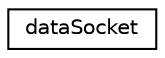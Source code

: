 digraph "Graphical Class Hierarchy"
{
 // LATEX_PDF_SIZE
  edge [fontname="Helvetica",fontsize="10",labelfontname="Helvetica",labelfontsize="10"];
  node [fontname="Helvetica",fontsize="10",shape=record];
  rankdir="LR";
  Node0 [label="dataSocket",height=0.2,width=0.4,color="black", fillcolor="white", style="filled",URL="$structdata_socket.html",tooltip="The dataSocket struct Una estructura con los datos del socket servidor."];
}
